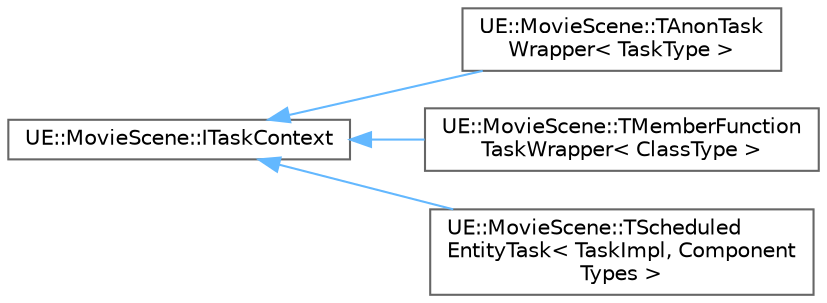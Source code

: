 digraph "Graphical Class Hierarchy"
{
 // INTERACTIVE_SVG=YES
 // LATEX_PDF_SIZE
  bgcolor="transparent";
  edge [fontname=Helvetica,fontsize=10,labelfontname=Helvetica,labelfontsize=10];
  node [fontname=Helvetica,fontsize=10,shape=box,height=0.2,width=0.4];
  rankdir="LR";
  Node0 [id="Node000000",label="UE::MovieScene::ITaskContext",height=0.2,width=0.4,color="grey40", fillcolor="white", style="filled",URL="$d2/dca/structUE_1_1MovieScene_1_1ITaskContext.html",tooltip=" "];
  Node0 -> Node1 [id="edge9621_Node000000_Node000001",dir="back",color="steelblue1",style="solid",tooltip=" "];
  Node1 [id="Node000001",label="UE::MovieScene::TAnonTask\lWrapper\< TaskType \>",height=0.2,width=0.4,color="grey40", fillcolor="white", style="filled",URL="$d4/d96/structUE_1_1MovieScene_1_1TAnonTaskWrapper.html",tooltip=" "];
  Node0 -> Node2 [id="edge9622_Node000000_Node000002",dir="back",color="steelblue1",style="solid",tooltip=" "];
  Node2 [id="Node000002",label="UE::MovieScene::TMemberFunction\lTaskWrapper\< ClassType \>",height=0.2,width=0.4,color="grey40", fillcolor="white", style="filled",URL="$dc/da9/structUE_1_1MovieScene_1_1TMemberFunctionTaskWrapper.html",tooltip=" "];
  Node0 -> Node3 [id="edge9623_Node000000_Node000003",dir="back",color="steelblue1",style="solid",tooltip=" "];
  Node3 [id="Node000003",label="UE::MovieScene::TScheduled\lEntityTask\< TaskImpl, Component\lTypes \>",height=0.2,width=0.4,color="grey40", fillcolor="white", style="filled",URL="$dd/d28/structUE_1_1MovieScene_1_1TScheduledEntityTask.html",tooltip=" "];
}
